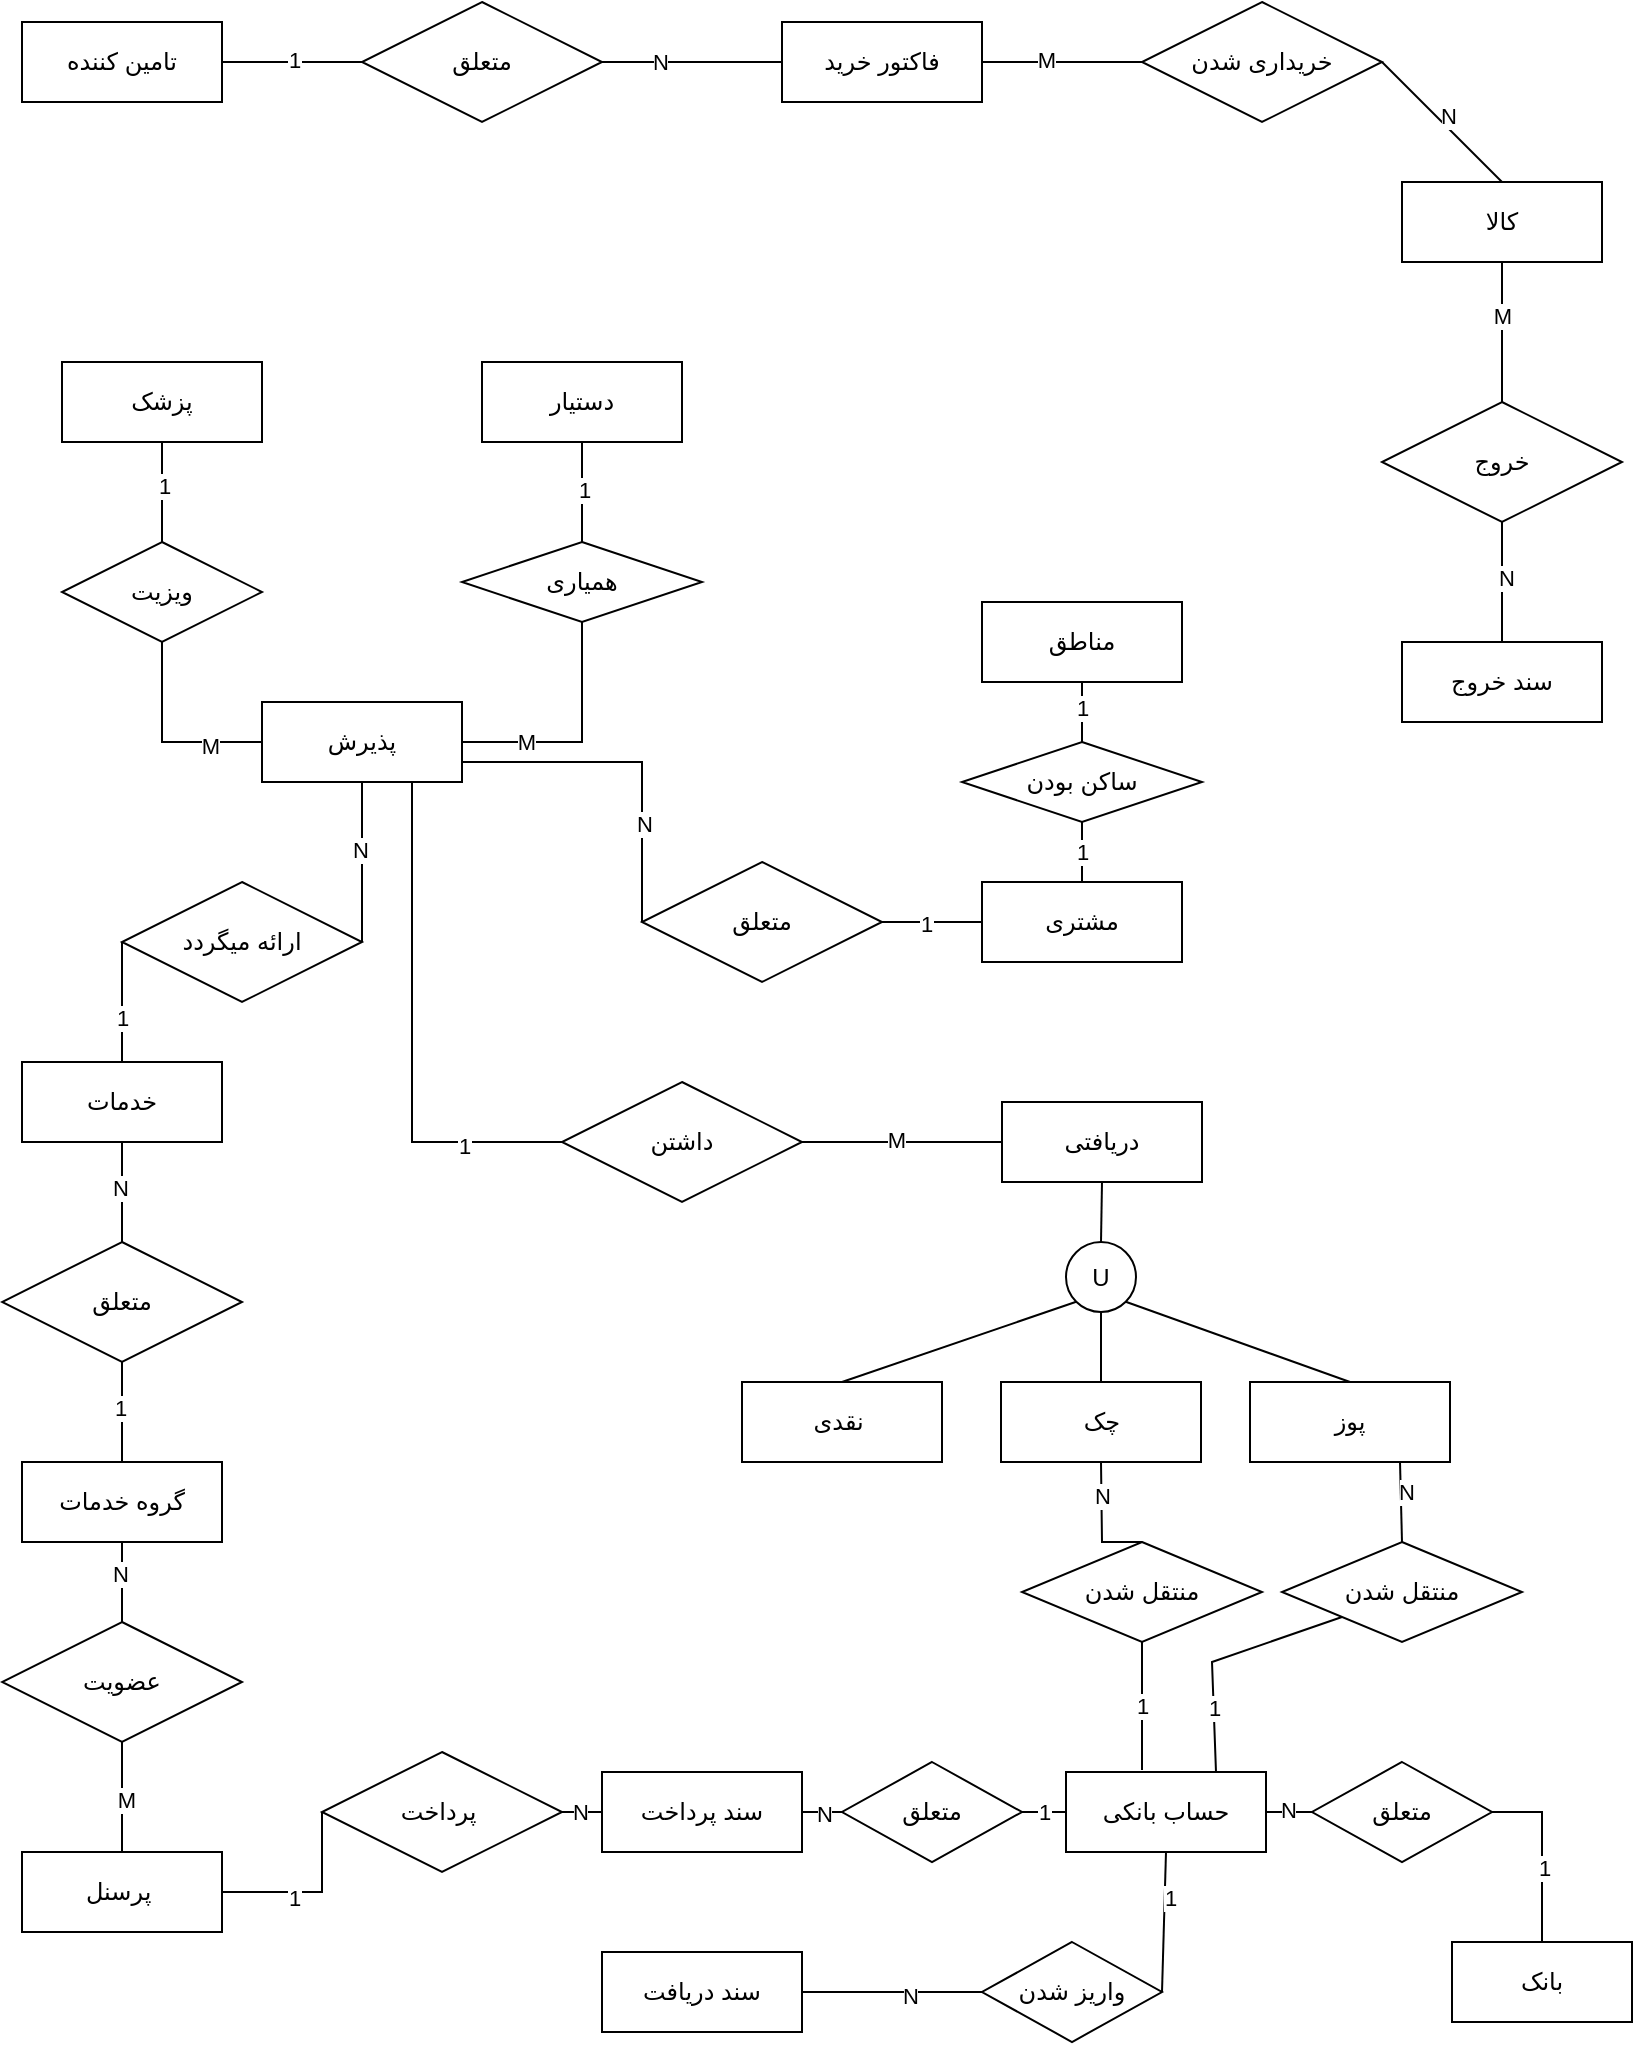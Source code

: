 <mxfile version="24.2.5" type="device">
  <diagram name="Page-1" id="POGfGXyqkNmCIuDsBMJW">
    <mxGraphModel dx="1195" dy="697" grid="1" gridSize="10" guides="1" tooltips="1" connect="1" arrows="1" fold="1" page="1" pageScale="1" pageWidth="850" pageHeight="1100" math="0" shadow="0">
      <root>
        <mxCell id="0" />
        <mxCell id="1" parent="0" />
        <mxCell id="vSd00ISdkULy893YHm7n-1" value="تامین کننده" style="whiteSpace=wrap;html=1;align=center;" parent="1" vertex="1">
          <mxGeometry x="20" y="80" width="100" height="40" as="geometry" />
        </mxCell>
        <mxCell id="vSd00ISdkULy893YHm7n-2" value="فاکتور خرید" style="whiteSpace=wrap;html=1;align=center;" parent="1" vertex="1">
          <mxGeometry x="400" y="80" width="100" height="40" as="geometry" />
        </mxCell>
        <mxCell id="vSd00ISdkULy893YHm7n-3" value="سند خروج" style="whiteSpace=wrap;html=1;align=center;" parent="1" vertex="1">
          <mxGeometry x="710" y="390" width="100" height="40" as="geometry" />
        </mxCell>
        <mxCell id="vSd00ISdkULy893YHm7n-4" value="کالا" style="whiteSpace=wrap;html=1;align=center;" parent="1" vertex="1">
          <mxGeometry x="710" y="160" width="100" height="40" as="geometry" />
        </mxCell>
        <mxCell id="vSd00ISdkULy893YHm7n-5" value="متعلق" style="shape=rhombus;perimeter=rhombusPerimeter;whiteSpace=wrap;html=1;align=center;" parent="1" vertex="1">
          <mxGeometry x="190" y="70" width="120" height="60" as="geometry" />
        </mxCell>
        <mxCell id="vSd00ISdkULy893YHm7n-6" value="" style="endArrow=none;html=1;rounded=0;entryX=0;entryY=0.5;entryDx=0;entryDy=0;exitX=1;exitY=0.5;exitDx=0;exitDy=0;" parent="1" source="vSd00ISdkULy893YHm7n-1" target="vSd00ISdkULy893YHm7n-5" edge="1">
          <mxGeometry width="50" height="50" relative="1" as="geometry">
            <mxPoint x="90" y="190" as="sourcePoint" />
            <mxPoint x="140" y="140" as="targetPoint" />
          </mxGeometry>
        </mxCell>
        <mxCell id="_aLMC0fmoAxAr1rduywU-1" value="1" style="edgeLabel;html=1;align=center;verticalAlign=middle;resizable=0;points=[];" parent="vSd00ISdkULy893YHm7n-6" vertex="1" connectable="0">
          <mxGeometry x="0.029" y="1" relative="1" as="geometry">
            <mxPoint as="offset" />
          </mxGeometry>
        </mxCell>
        <mxCell id="vSd00ISdkULy893YHm7n-8" value="" style="endArrow=none;html=1;rounded=0;entryX=1;entryY=0.5;entryDx=0;entryDy=0;exitX=0.5;exitY=0;exitDx=0;exitDy=0;" parent="1" source="vSd00ISdkULy893YHm7n-4" target="vSd00ISdkULy893YHm7n-11" edge="1">
          <mxGeometry width="50" height="50" relative="1" as="geometry">
            <mxPoint x="80" y="80" as="sourcePoint" />
            <mxPoint x="130" y="30" as="targetPoint" />
            <Array as="points" />
          </mxGeometry>
        </mxCell>
        <mxCell id="_aLMC0fmoAxAr1rduywU-3" value="N" style="edgeLabel;html=1;align=center;verticalAlign=middle;resizable=0;points=[];" parent="vSd00ISdkULy893YHm7n-8" vertex="1" connectable="0">
          <mxGeometry x="0.017" y="-4" relative="1" as="geometry">
            <mxPoint as="offset" />
          </mxGeometry>
        </mxCell>
        <mxCell id="vSd00ISdkULy893YHm7n-9" value="" style="endArrow=none;html=1;rounded=0;entryX=1;entryY=0.5;entryDx=0;entryDy=0;exitX=0;exitY=0.5;exitDx=0;exitDy=0;" parent="1" source="vSd00ISdkULy893YHm7n-11" target="vSd00ISdkULy893YHm7n-2" edge="1">
          <mxGeometry width="50" height="50" relative="1" as="geometry">
            <mxPoint x="470" y="50" as="sourcePoint" />
            <mxPoint x="140" y="40" as="targetPoint" />
          </mxGeometry>
        </mxCell>
        <mxCell id="_aLMC0fmoAxAr1rduywU-4" value="M" style="edgeLabel;html=1;align=center;verticalAlign=middle;resizable=0;points=[];" parent="vSd00ISdkULy893YHm7n-9" vertex="1" connectable="0">
          <mxGeometry x="0.2" y="-1" relative="1" as="geometry">
            <mxPoint as="offset" />
          </mxGeometry>
        </mxCell>
        <mxCell id="vSd00ISdkULy893YHm7n-10" value="" style="endArrow=none;html=1;rounded=0;exitX=1;exitY=0.5;exitDx=0;exitDy=0;entryX=0;entryY=0.5;entryDx=0;entryDy=0;" parent="1" source="vSd00ISdkULy893YHm7n-5" target="vSd00ISdkULy893YHm7n-2" edge="1">
          <mxGeometry width="50" height="50" relative="1" as="geometry">
            <mxPoint x="100" y="100" as="sourcePoint" />
            <mxPoint x="150" y="50" as="targetPoint" />
          </mxGeometry>
        </mxCell>
        <mxCell id="_aLMC0fmoAxAr1rduywU-2" value="N" style="edgeLabel;html=1;align=center;verticalAlign=middle;resizable=0;points=[];" parent="vSd00ISdkULy893YHm7n-10" vertex="1" connectable="0">
          <mxGeometry x="-0.356" relative="1" as="geometry">
            <mxPoint as="offset" />
          </mxGeometry>
        </mxCell>
        <mxCell id="vSd00ISdkULy893YHm7n-11" value="خریداری شدن" style="shape=rhombus;perimeter=rhombusPerimeter;whiteSpace=wrap;html=1;align=center;" parent="1" vertex="1">
          <mxGeometry x="580" y="70" width="120" height="60" as="geometry" />
        </mxCell>
        <mxCell id="vSd00ISdkULy893YHm7n-12" value="خروج" style="shape=rhombus;perimeter=rhombusPerimeter;whiteSpace=wrap;html=1;align=center;" parent="1" vertex="1">
          <mxGeometry x="700" y="270" width="120" height="60" as="geometry" />
        </mxCell>
        <mxCell id="vSd00ISdkULy893YHm7n-13" value="" style="endArrow=none;html=1;rounded=0;entryX=0.5;entryY=1;entryDx=0;entryDy=0;exitX=0.5;exitY=0;exitDx=0;exitDy=0;" parent="1" source="vSd00ISdkULy893YHm7n-3" target="vSd00ISdkULy893YHm7n-12" edge="1">
          <mxGeometry width="50" height="50" relative="1" as="geometry">
            <mxPoint x="420" y="300" as="sourcePoint" />
            <mxPoint x="470" y="250" as="targetPoint" />
          </mxGeometry>
        </mxCell>
        <mxCell id="_aLMC0fmoAxAr1rduywU-5" value="N" style="edgeLabel;html=1;align=center;verticalAlign=middle;resizable=0;points=[];" parent="vSd00ISdkULy893YHm7n-13" vertex="1" connectable="0">
          <mxGeometry x="0.071" y="-2" relative="1" as="geometry">
            <mxPoint as="offset" />
          </mxGeometry>
        </mxCell>
        <mxCell id="vSd00ISdkULy893YHm7n-14" value="" style="endArrow=none;html=1;rounded=0;entryX=0.5;entryY=1;entryDx=0;entryDy=0;exitX=0.5;exitY=0;exitDx=0;exitDy=0;" parent="1" source="vSd00ISdkULy893YHm7n-12" target="vSd00ISdkULy893YHm7n-4" edge="1">
          <mxGeometry width="50" height="50" relative="1" as="geometry">
            <mxPoint x="430" y="310" as="sourcePoint" />
            <mxPoint x="480" y="260" as="targetPoint" />
          </mxGeometry>
        </mxCell>
        <mxCell id="_aLMC0fmoAxAr1rduywU-6" value="M" style="edgeLabel;html=1;align=center;verticalAlign=middle;resizable=0;points=[];" parent="vSd00ISdkULy893YHm7n-14" vertex="1" connectable="0">
          <mxGeometry x="0.229" relative="1" as="geometry">
            <mxPoint as="offset" />
          </mxGeometry>
        </mxCell>
        <mxCell id="vSd00ISdkULy893YHm7n-15" value="گروه خدمات" style="whiteSpace=wrap;html=1;align=center;" parent="1" vertex="1">
          <mxGeometry x="20" y="800" width="100" height="40" as="geometry" />
        </mxCell>
        <mxCell id="vSd00ISdkULy893YHm7n-16" value="خدمات" style="whiteSpace=wrap;html=1;align=center;" parent="1" vertex="1">
          <mxGeometry x="20" y="600" width="100" height="40" as="geometry" />
        </mxCell>
        <mxCell id="vSd00ISdkULy893YHm7n-17" value="متعلق" style="shape=rhombus;perimeter=rhombusPerimeter;whiteSpace=wrap;html=1;align=center;" parent="1" vertex="1">
          <mxGeometry x="10" y="690" width="120" height="60" as="geometry" />
        </mxCell>
        <mxCell id="vSd00ISdkULy893YHm7n-18" value="" style="endArrow=none;html=1;rounded=0;exitX=0.5;exitY=0;exitDx=0;exitDy=0;entryX=0.5;entryY=1;entryDx=0;entryDy=0;" parent="1" source="vSd00ISdkULy893YHm7n-15" target="vSd00ISdkULy893YHm7n-17" edge="1">
          <mxGeometry width="50" height="50" relative="1" as="geometry">
            <mxPoint x="180" y="780" as="sourcePoint" />
            <mxPoint x="230" y="730" as="targetPoint" />
          </mxGeometry>
        </mxCell>
        <mxCell id="_aLMC0fmoAxAr1rduywU-16" value="1" style="edgeLabel;html=1;align=center;verticalAlign=middle;resizable=0;points=[];" parent="vSd00ISdkULy893YHm7n-18" vertex="1" connectable="0">
          <mxGeometry x="0.087" y="1" relative="1" as="geometry">
            <mxPoint as="offset" />
          </mxGeometry>
        </mxCell>
        <mxCell id="vSd00ISdkULy893YHm7n-19" value="" style="endArrow=none;html=1;rounded=0;exitX=0.5;exitY=0;exitDx=0;exitDy=0;entryX=0.5;entryY=1;entryDx=0;entryDy=0;" parent="1" source="vSd00ISdkULy893YHm7n-17" target="vSd00ISdkULy893YHm7n-16" edge="1">
          <mxGeometry width="50" height="50" relative="1" as="geometry">
            <mxPoint x="70" y="810" as="sourcePoint" />
            <mxPoint x="70" y="760" as="targetPoint" />
          </mxGeometry>
        </mxCell>
        <mxCell id="_aLMC0fmoAxAr1rduywU-15" value="N" style="edgeLabel;html=1;align=center;verticalAlign=middle;resizable=0;points=[];" parent="vSd00ISdkULy893YHm7n-19" vertex="1" connectable="0">
          <mxGeometry x="0.073" y="1" relative="1" as="geometry">
            <mxPoint as="offset" />
          </mxGeometry>
        </mxCell>
        <mxCell id="vSd00ISdkULy893YHm7n-20" value="پزشک" style="whiteSpace=wrap;html=1;align=center;" parent="1" vertex="1">
          <mxGeometry x="40" y="250" width="100" height="40" as="geometry" />
        </mxCell>
        <mxCell id="vSd00ISdkULy893YHm7n-21" value="دستیار" style="whiteSpace=wrap;html=1;align=center;" parent="1" vertex="1">
          <mxGeometry x="250" y="250" width="100" height="40" as="geometry" />
        </mxCell>
        <mxCell id="vSd00ISdkULy893YHm7n-22" value="پذیرش" style="whiteSpace=wrap;html=1;align=center;" parent="1" vertex="1">
          <mxGeometry x="140" y="420" width="100" height="40" as="geometry" />
        </mxCell>
        <mxCell id="vSd00ISdkULy893YHm7n-23" value="ارائه میگردد" style="shape=rhombus;perimeter=rhombusPerimeter;whiteSpace=wrap;html=1;align=center;" parent="1" vertex="1">
          <mxGeometry x="70" y="510" width="120" height="60" as="geometry" />
        </mxCell>
        <mxCell id="vSd00ISdkULy893YHm7n-24" value="" style="endArrow=none;html=1;rounded=0;exitX=0.5;exitY=0;exitDx=0;exitDy=0;entryX=0;entryY=0.5;entryDx=0;entryDy=0;" parent="1" source="vSd00ISdkULy893YHm7n-16" target="vSd00ISdkULy893YHm7n-23" edge="1">
          <mxGeometry width="50" height="50" relative="1" as="geometry">
            <mxPoint x="230" y="600" as="sourcePoint" />
            <mxPoint x="280" y="550" as="targetPoint" />
          </mxGeometry>
        </mxCell>
        <mxCell id="_aLMC0fmoAxAr1rduywU-14" value="1" style="edgeLabel;html=1;align=center;verticalAlign=middle;resizable=0;points=[];" parent="vSd00ISdkULy893YHm7n-24" vertex="1" connectable="0">
          <mxGeometry x="-0.255" relative="1" as="geometry">
            <mxPoint as="offset" />
          </mxGeometry>
        </mxCell>
        <mxCell id="vSd00ISdkULy893YHm7n-25" value="" style="endArrow=none;html=1;rounded=0;entryX=0.5;entryY=1;entryDx=0;entryDy=0;exitX=1;exitY=0.5;exitDx=0;exitDy=0;" parent="1" source="vSd00ISdkULy893YHm7n-23" target="vSd00ISdkULy893YHm7n-22" edge="1">
          <mxGeometry width="50" height="50" relative="1" as="geometry">
            <mxPoint x="190" y="540" as="sourcePoint" />
            <mxPoint x="100" y="555" as="targetPoint" />
          </mxGeometry>
        </mxCell>
        <mxCell id="_aLMC0fmoAxAr1rduywU-13" value="N" style="edgeLabel;html=1;align=center;verticalAlign=middle;resizable=0;points=[];" parent="vSd00ISdkULy893YHm7n-25" vertex="1" connectable="0">
          <mxGeometry x="0.162" y="1" relative="1" as="geometry">
            <mxPoint as="offset" />
          </mxGeometry>
        </mxCell>
        <mxCell id="vSd00ISdkULy893YHm7n-26" value="ویزیت" style="shape=rhombus;perimeter=rhombusPerimeter;whiteSpace=wrap;html=1;align=center;" parent="1" vertex="1">
          <mxGeometry x="40" y="340" width="100" height="50" as="geometry" />
        </mxCell>
        <mxCell id="vSd00ISdkULy893YHm7n-27" value="" style="endArrow=none;html=1;rounded=0;exitX=0.5;exitY=1;exitDx=0;exitDy=0;entryX=0.5;entryY=0;entryDx=0;entryDy=0;" parent="1" source="vSd00ISdkULy893YHm7n-20" target="vSd00ISdkULy893YHm7n-26" edge="1">
          <mxGeometry width="50" height="50" relative="1" as="geometry">
            <mxPoint x="150" y="300" as="sourcePoint" />
            <mxPoint x="200" y="250" as="targetPoint" />
          </mxGeometry>
        </mxCell>
        <mxCell id="_aLMC0fmoAxAr1rduywU-7" value="1" style="edgeLabel;html=1;align=center;verticalAlign=middle;resizable=0;points=[];" parent="vSd00ISdkULy893YHm7n-27" vertex="1" connectable="0">
          <mxGeometry x="-0.142" y="1" relative="1" as="geometry">
            <mxPoint as="offset" />
          </mxGeometry>
        </mxCell>
        <mxCell id="vSd00ISdkULy893YHm7n-28" value="" style="endArrow=none;html=1;rounded=0;exitX=0;exitY=0.5;exitDx=0;exitDy=0;entryX=0.5;entryY=1;entryDx=0;entryDy=0;" parent="1" source="vSd00ISdkULy893YHm7n-22" target="vSd00ISdkULy893YHm7n-26" edge="1">
          <mxGeometry width="50" height="50" relative="1" as="geometry">
            <mxPoint x="300" y="400" as="sourcePoint" />
            <mxPoint x="350" y="350" as="targetPoint" />
            <Array as="points">
              <mxPoint x="90" y="440" />
            </Array>
          </mxGeometry>
        </mxCell>
        <mxCell id="_aLMC0fmoAxAr1rduywU-8" value="M" style="edgeLabel;html=1;align=center;verticalAlign=middle;resizable=0;points=[];" parent="vSd00ISdkULy893YHm7n-28" vertex="1" connectable="0">
          <mxGeometry x="-0.485" y="2" relative="1" as="geometry">
            <mxPoint as="offset" />
          </mxGeometry>
        </mxCell>
        <mxCell id="vSd00ISdkULy893YHm7n-29" value="همیاری" style="shape=rhombus;perimeter=rhombusPerimeter;whiteSpace=wrap;html=1;align=center;" parent="1" vertex="1">
          <mxGeometry x="240" y="340" width="120" height="40" as="geometry" />
        </mxCell>
        <mxCell id="vSd00ISdkULy893YHm7n-30" value="" style="endArrow=none;html=1;rounded=0;exitX=0.5;exitY=1;exitDx=0;exitDy=0;entryX=0.5;entryY=0;entryDx=0;entryDy=0;" parent="1" source="vSd00ISdkULy893YHm7n-21" target="vSd00ISdkULy893YHm7n-29" edge="1">
          <mxGeometry width="50" height="50" relative="1" as="geometry">
            <mxPoint x="100" y="300" as="sourcePoint" />
            <mxPoint x="100" y="350" as="targetPoint" />
          </mxGeometry>
        </mxCell>
        <mxCell id="_aLMC0fmoAxAr1rduywU-9" value="1" style="edgeLabel;html=1;align=center;verticalAlign=middle;resizable=0;points=[];" parent="vSd00ISdkULy893YHm7n-30" vertex="1" connectable="0">
          <mxGeometry x="-0.059" y="1" relative="1" as="geometry">
            <mxPoint as="offset" />
          </mxGeometry>
        </mxCell>
        <mxCell id="vSd00ISdkULy893YHm7n-31" value="" style="endArrow=none;html=1;rounded=0;entryX=1;entryY=0.5;entryDx=0;entryDy=0;exitX=0.5;exitY=1;exitDx=0;exitDy=0;" parent="1" source="vSd00ISdkULy893YHm7n-29" target="vSd00ISdkULy893YHm7n-22" edge="1">
          <mxGeometry width="50" height="50" relative="1" as="geometry">
            <mxPoint x="290" y="480" as="sourcePoint" />
            <mxPoint x="340" y="430" as="targetPoint" />
            <Array as="points">
              <mxPoint x="300" y="440" />
            </Array>
          </mxGeometry>
        </mxCell>
        <mxCell id="_aLMC0fmoAxAr1rduywU-10" value="M" style="edgeLabel;html=1;align=center;verticalAlign=middle;resizable=0;points=[];" parent="vSd00ISdkULy893YHm7n-31" vertex="1" connectable="0">
          <mxGeometry x="0.463" relative="1" as="geometry">
            <mxPoint as="offset" />
          </mxGeometry>
        </mxCell>
        <mxCell id="vSd00ISdkULy893YHm7n-32" value="متعلق" style="shape=rhombus;perimeter=rhombusPerimeter;whiteSpace=wrap;html=1;align=center;" parent="1" vertex="1">
          <mxGeometry x="330" y="500" width="120" height="60" as="geometry" />
        </mxCell>
        <mxCell id="vSd00ISdkULy893YHm7n-33" value="" style="endArrow=none;html=1;rounded=0;entryX=1;entryY=0.75;entryDx=0;entryDy=0;exitX=0;exitY=0.5;exitDx=0;exitDy=0;" parent="1" source="vSd00ISdkULy893YHm7n-32" target="vSd00ISdkULy893YHm7n-22" edge="1">
          <mxGeometry width="50" height="50" relative="1" as="geometry">
            <mxPoint x="310" y="390" as="sourcePoint" />
            <mxPoint x="250" y="450" as="targetPoint" />
            <Array as="points">
              <mxPoint x="330" y="450" />
            </Array>
          </mxGeometry>
        </mxCell>
        <mxCell id="f1tnCaK5N95MFcqAiwhe-2" value="N" style="edgeLabel;html=1;align=center;verticalAlign=middle;resizable=0;points=[];" vertex="1" connectable="0" parent="vSd00ISdkULy893YHm7n-33">
          <mxGeometry x="-0.415" y="-1" relative="1" as="geometry">
            <mxPoint as="offset" />
          </mxGeometry>
        </mxCell>
        <mxCell id="vSd00ISdkULy893YHm7n-34" value="مشتری" style="whiteSpace=wrap;html=1;align=center;" parent="1" vertex="1">
          <mxGeometry x="500" y="510" width="100" height="40" as="geometry" />
        </mxCell>
        <mxCell id="vSd00ISdkULy893YHm7n-35" value="" style="endArrow=none;html=1;rounded=0;entryX=0;entryY=0.5;entryDx=0;entryDy=0;exitX=1;exitY=0.5;exitDx=0;exitDy=0;" parent="1" source="vSd00ISdkULy893YHm7n-32" target="vSd00ISdkULy893YHm7n-34" edge="1">
          <mxGeometry width="50" height="50" relative="1" as="geometry">
            <mxPoint x="340" y="650" as="sourcePoint" />
            <mxPoint x="390" y="600" as="targetPoint" />
          </mxGeometry>
        </mxCell>
        <mxCell id="f1tnCaK5N95MFcqAiwhe-3" value="1" style="edgeLabel;html=1;align=center;verticalAlign=middle;resizable=0;points=[];" vertex="1" connectable="0" parent="vSd00ISdkULy893YHm7n-35">
          <mxGeometry x="-0.126" y="-1" relative="1" as="geometry">
            <mxPoint as="offset" />
          </mxGeometry>
        </mxCell>
        <mxCell id="vSd00ISdkULy893YHm7n-38" value="مناطق" style="whiteSpace=wrap;html=1;align=center;" parent="1" vertex="1">
          <mxGeometry x="500" y="370" width="100" height="40" as="geometry" />
        </mxCell>
        <mxCell id="vSd00ISdkULy893YHm7n-39" value="ساکن بودن" style="shape=rhombus;perimeter=rhombusPerimeter;whiteSpace=wrap;html=1;align=center;" parent="1" vertex="1">
          <mxGeometry x="490" y="440" width="120" height="40" as="geometry" />
        </mxCell>
        <mxCell id="vSd00ISdkULy893YHm7n-40" value="" style="endArrow=none;html=1;rounded=0;entryX=0.5;entryY=1;entryDx=0;entryDy=0;exitX=0.5;exitY=0;exitDx=0;exitDy=0;" parent="1" source="vSd00ISdkULy893YHm7n-39" target="vSd00ISdkULy893YHm7n-38" edge="1">
          <mxGeometry width="50" height="50" relative="1" as="geometry">
            <mxPoint x="450" y="480" as="sourcePoint" />
            <mxPoint x="500" y="430" as="targetPoint" />
          </mxGeometry>
        </mxCell>
        <mxCell id="f1tnCaK5N95MFcqAiwhe-6" value="1" style="edgeLabel;html=1;align=center;verticalAlign=middle;resizable=0;points=[];" vertex="1" connectable="0" parent="vSd00ISdkULy893YHm7n-40">
          <mxGeometry x="0.147" relative="1" as="geometry">
            <mxPoint as="offset" />
          </mxGeometry>
        </mxCell>
        <mxCell id="vSd00ISdkULy893YHm7n-41" value="" style="endArrow=none;html=1;rounded=0;entryX=0.5;entryY=1;entryDx=0;entryDy=0;exitX=0.5;exitY=0;exitDx=0;exitDy=0;" parent="1" source="vSd00ISdkULy893YHm7n-34" target="vSd00ISdkULy893YHm7n-39" edge="1">
          <mxGeometry width="50" height="50" relative="1" as="geometry">
            <mxPoint x="560" y="450" as="sourcePoint" />
            <mxPoint x="560" y="420" as="targetPoint" />
          </mxGeometry>
        </mxCell>
        <mxCell id="f1tnCaK5N95MFcqAiwhe-7" value="1" style="edgeLabel;html=1;align=center;verticalAlign=middle;resizable=0;points=[];" vertex="1" connectable="0" parent="vSd00ISdkULy893YHm7n-41">
          <mxGeometry x="0.04" relative="1" as="geometry">
            <mxPoint as="offset" />
          </mxGeometry>
        </mxCell>
        <mxCell id="vSd00ISdkULy893YHm7n-45" value="" style="endArrow=none;html=1;rounded=0;entryX=0.75;entryY=1;entryDx=0;entryDy=0;exitX=0;exitY=0.5;exitDx=0;exitDy=0;" parent="1" source="vSd00ISdkULy893YHm7n-46" target="vSd00ISdkULy893YHm7n-22" edge="1">
          <mxGeometry width="50" height="50" relative="1" as="geometry">
            <mxPoint x="300" y="640" as="sourcePoint" />
            <mxPoint x="270" y="580" as="targetPoint" />
            <Array as="points">
              <mxPoint x="215" y="640" />
            </Array>
          </mxGeometry>
        </mxCell>
        <mxCell id="_aLMC0fmoAxAr1rduywU-12" value="1" style="edgeLabel;html=1;align=center;verticalAlign=middle;resizable=0;points=[];" parent="vSd00ISdkULy893YHm7n-45" vertex="1" connectable="0">
          <mxGeometry x="-0.617" y="2" relative="1" as="geometry">
            <mxPoint as="offset" />
          </mxGeometry>
        </mxCell>
        <mxCell id="vSd00ISdkULy893YHm7n-46" value="داشتن" style="shape=rhombus;perimeter=rhombusPerimeter;whiteSpace=wrap;html=1;align=center;" parent="1" vertex="1">
          <mxGeometry x="290" y="610" width="120" height="60" as="geometry" />
        </mxCell>
        <mxCell id="vSd00ISdkULy893YHm7n-47" value="دریافتی" style="whiteSpace=wrap;html=1;align=center;" parent="1" vertex="1">
          <mxGeometry x="510" y="620" width="100" height="40" as="geometry" />
        </mxCell>
        <mxCell id="vSd00ISdkULy893YHm7n-48" value="" style="endArrow=none;html=1;rounded=0;entryX=0;entryY=0.5;entryDx=0;entryDy=0;exitX=1;exitY=0.5;exitDx=0;exitDy=0;" parent="1" source="vSd00ISdkULy893YHm7n-46" target="vSd00ISdkULy893YHm7n-47" edge="1">
          <mxGeometry width="50" height="50" relative="1" as="geometry">
            <mxPoint x="420" y="740" as="sourcePoint" />
            <mxPoint x="470" y="690" as="targetPoint" />
          </mxGeometry>
        </mxCell>
        <mxCell id="_aLMC0fmoAxAr1rduywU-11" value="M" style="edgeLabel;html=1;align=center;verticalAlign=middle;resizable=0;points=[];" parent="vSd00ISdkULy893YHm7n-48" vertex="1" connectable="0">
          <mxGeometry x="-0.059" y="1" relative="1" as="geometry">
            <mxPoint as="offset" />
          </mxGeometry>
        </mxCell>
        <mxCell id="vSd00ISdkULy893YHm7n-49" value="U" style="ellipse;whiteSpace=wrap;html=1;aspect=fixed;" parent="1" vertex="1">
          <mxGeometry x="542" y="690" width="35" height="35" as="geometry" />
        </mxCell>
        <mxCell id="vSd00ISdkULy893YHm7n-50" value="" style="endArrow=none;html=1;rounded=0;entryX=0.5;entryY=1;entryDx=0;entryDy=0;exitX=0.5;exitY=0;exitDx=0;exitDy=0;" parent="1" source="vSd00ISdkULy893YHm7n-49" target="vSd00ISdkULy893YHm7n-47" edge="1">
          <mxGeometry width="50" height="50" relative="1" as="geometry">
            <mxPoint x="460" y="730" as="sourcePoint" />
            <mxPoint x="510" y="680" as="targetPoint" />
          </mxGeometry>
        </mxCell>
        <mxCell id="vSd00ISdkULy893YHm7n-51" value="چک" style="whiteSpace=wrap;html=1;align=center;" parent="1" vertex="1">
          <mxGeometry x="509.5" y="760" width="100" height="40" as="geometry" />
        </mxCell>
        <mxCell id="vSd00ISdkULy893YHm7n-52" value="نقدی&amp;nbsp;" style="whiteSpace=wrap;html=1;align=center;" parent="1" vertex="1">
          <mxGeometry x="380" y="760" width="100" height="40" as="geometry" />
        </mxCell>
        <mxCell id="vSd00ISdkULy893YHm7n-53" value="پوز" style="whiteSpace=wrap;html=1;align=center;" parent="1" vertex="1">
          <mxGeometry x="634" y="760" width="100" height="40" as="geometry" />
        </mxCell>
        <mxCell id="vSd00ISdkULy893YHm7n-54" value="" style="endArrow=none;html=1;rounded=0;entryX=0;entryY=1;entryDx=0;entryDy=0;exitX=0.5;exitY=0;exitDx=0;exitDy=0;" parent="1" source="vSd00ISdkULy893YHm7n-52" target="vSd00ISdkULy893YHm7n-49" edge="1">
          <mxGeometry width="50" height="50" relative="1" as="geometry">
            <mxPoint x="400" y="750" as="sourcePoint" />
            <mxPoint x="450" y="700" as="targetPoint" />
          </mxGeometry>
        </mxCell>
        <mxCell id="vSd00ISdkULy893YHm7n-55" value="" style="endArrow=none;html=1;rounded=0;entryX=0.5;entryY=1;entryDx=0;entryDy=0;exitX=0.5;exitY=0;exitDx=0;exitDy=0;" parent="1" source="vSd00ISdkULy893YHm7n-51" target="vSd00ISdkULy893YHm7n-49" edge="1">
          <mxGeometry width="50" height="50" relative="1" as="geometry">
            <mxPoint x="440" y="770" as="sourcePoint" />
            <mxPoint x="557" y="730" as="targetPoint" />
          </mxGeometry>
        </mxCell>
        <mxCell id="vSd00ISdkULy893YHm7n-56" value="" style="endArrow=none;html=1;rounded=0;entryX=1;entryY=1;entryDx=0;entryDy=0;exitX=0.5;exitY=0;exitDx=0;exitDy=0;" parent="1" source="vSd00ISdkULy893YHm7n-53" target="vSd00ISdkULy893YHm7n-49" edge="1">
          <mxGeometry width="50" height="50" relative="1" as="geometry">
            <mxPoint x="450" y="780" as="sourcePoint" />
            <mxPoint x="567" y="740" as="targetPoint" />
          </mxGeometry>
        </mxCell>
        <mxCell id="vSd00ISdkULy893YHm7n-57" value="سند دریافت" style="whiteSpace=wrap;html=1;align=center;" parent="1" vertex="1">
          <mxGeometry x="310" y="1045" width="100" height="40" as="geometry" />
        </mxCell>
        <mxCell id="vSd00ISdkULy893YHm7n-58" value="حساب بانکی" style="whiteSpace=wrap;html=1;align=center;" parent="1" vertex="1">
          <mxGeometry x="542" y="955" width="100" height="40" as="geometry" />
        </mxCell>
        <mxCell id="vSd00ISdkULy893YHm7n-59" value="بانک" style="whiteSpace=wrap;html=1;align=center;" parent="1" vertex="1">
          <mxGeometry x="735" y="1040" width="90" height="40" as="geometry" />
        </mxCell>
        <mxCell id="vSd00ISdkULy893YHm7n-60" value="سند پرداخت" style="whiteSpace=wrap;html=1;align=center;" parent="1" vertex="1">
          <mxGeometry x="310" y="955" width="100" height="40" as="geometry" />
        </mxCell>
        <mxCell id="vSd00ISdkULy893YHm7n-63" value="منتقل شدن" style="shape=rhombus;perimeter=rhombusPerimeter;whiteSpace=wrap;html=1;align=center;" parent="1" vertex="1">
          <mxGeometry x="520" y="840" width="120" height="50" as="geometry" />
        </mxCell>
        <mxCell id="vSd00ISdkULy893YHm7n-64" value="منتقل شدن" style="shape=rhombus;perimeter=rhombusPerimeter;whiteSpace=wrap;html=1;align=center;" parent="1" vertex="1">
          <mxGeometry x="650" y="840" width="120" height="50" as="geometry" />
        </mxCell>
        <mxCell id="vSd00ISdkULy893YHm7n-65" value="" style="endArrow=none;html=1;rounded=0;entryX=0.5;entryY=1;entryDx=0;entryDy=0;exitX=0.5;exitY=0;exitDx=0;exitDy=0;" parent="1" source="vSd00ISdkULy893YHm7n-63" target="vSd00ISdkULy893YHm7n-51" edge="1">
          <mxGeometry width="50" height="50" relative="1" as="geometry">
            <mxPoint x="410" y="900" as="sourcePoint" />
            <mxPoint x="460" y="850" as="targetPoint" />
            <Array as="points">
              <mxPoint x="560" y="840" />
            </Array>
          </mxGeometry>
        </mxCell>
        <mxCell id="f1tnCaK5N95MFcqAiwhe-9" value="N" style="edgeLabel;html=1;align=center;verticalAlign=middle;resizable=0;points=[];" vertex="1" connectable="0" parent="vSd00ISdkULy893YHm7n-65">
          <mxGeometry x="0.438" relative="1" as="geometry">
            <mxPoint as="offset" />
          </mxGeometry>
        </mxCell>
        <mxCell id="vSd00ISdkULy893YHm7n-66" value="" style="endArrow=none;html=1;rounded=0;entryX=0.5;entryY=1;entryDx=0;entryDy=0;exitX=0.38;exitY=-0.026;exitDx=0;exitDy=0;exitPerimeter=0;" parent="1" source="vSd00ISdkULy893YHm7n-58" target="vSd00ISdkULy893YHm7n-63" edge="1">
          <mxGeometry width="50" height="50" relative="1" as="geometry">
            <mxPoint x="560" y="850" as="sourcePoint" />
            <mxPoint x="570" y="810" as="targetPoint" />
          </mxGeometry>
        </mxCell>
        <mxCell id="f1tnCaK5N95MFcqAiwhe-8" value="1" style="edgeLabel;html=1;align=center;verticalAlign=middle;resizable=0;points=[];" vertex="1" connectable="0" parent="vSd00ISdkULy893YHm7n-66">
          <mxGeometry x="-0.001" y="-2" relative="1" as="geometry">
            <mxPoint x="-2" as="offset" />
          </mxGeometry>
        </mxCell>
        <mxCell id="vSd00ISdkULy893YHm7n-67" value="" style="endArrow=none;html=1;rounded=0;exitX=0.75;exitY=1;exitDx=0;exitDy=0;entryX=0.5;entryY=0;entryDx=0;entryDy=0;" parent="1" source="vSd00ISdkULy893YHm7n-53" target="vSd00ISdkULy893YHm7n-64" edge="1">
          <mxGeometry width="50" height="50" relative="1" as="geometry">
            <mxPoint x="790" y="830" as="sourcePoint" />
            <mxPoint x="840" y="780" as="targetPoint" />
          </mxGeometry>
        </mxCell>
        <mxCell id="f1tnCaK5N95MFcqAiwhe-10" value="N" style="edgeLabel;html=1;align=center;verticalAlign=middle;resizable=0;points=[];" vertex="1" connectable="0" parent="vSd00ISdkULy893YHm7n-67">
          <mxGeometry x="-0.24" y="2" relative="1" as="geometry">
            <mxPoint as="offset" />
          </mxGeometry>
        </mxCell>
        <mxCell id="vSd00ISdkULy893YHm7n-68" value="" style="endArrow=none;html=1;rounded=0;exitX=0.75;exitY=0;exitDx=0;exitDy=0;entryX=0;entryY=1;entryDx=0;entryDy=0;" parent="1" source="vSd00ISdkULy893YHm7n-58" target="vSd00ISdkULy893YHm7n-64" edge="1">
          <mxGeometry width="50" height="50" relative="1" as="geometry">
            <mxPoint x="690" y="810" as="sourcePoint" />
            <mxPoint x="720" y="850" as="targetPoint" />
            <Array as="points">
              <mxPoint x="615" y="900" />
            </Array>
          </mxGeometry>
        </mxCell>
        <mxCell id="f1tnCaK5N95MFcqAiwhe-11" value="1" style="edgeLabel;html=1;align=center;verticalAlign=middle;resizable=0;points=[];" vertex="1" connectable="0" parent="vSd00ISdkULy893YHm7n-68">
          <mxGeometry x="-0.476" y="-1" relative="1" as="geometry">
            <mxPoint x="-1" as="offset" />
          </mxGeometry>
        </mxCell>
        <mxCell id="vSd00ISdkULy893YHm7n-71" value="متعلق" style="shape=rhombus;perimeter=rhombusPerimeter;whiteSpace=wrap;html=1;align=center;" parent="1" vertex="1">
          <mxGeometry x="665" y="950" width="90" height="50" as="geometry" />
        </mxCell>
        <mxCell id="vSd00ISdkULy893YHm7n-72" value="" style="endArrow=none;html=1;rounded=0;entryX=0;entryY=0.5;entryDx=0;entryDy=0;exitX=1;exitY=0.5;exitDx=0;exitDy=0;" parent="1" source="vSd00ISdkULy893YHm7n-58" target="vSd00ISdkULy893YHm7n-71" edge="1">
          <mxGeometry width="50" height="50" relative="1" as="geometry">
            <mxPoint x="580" y="1080" as="sourcePoint" />
            <mxPoint x="600" y="1060" as="targetPoint" />
          </mxGeometry>
        </mxCell>
        <mxCell id="_aLMC0fmoAxAr1rduywU-25" value="N" style="edgeLabel;html=1;align=center;verticalAlign=middle;resizable=0;points=[];" parent="vSd00ISdkULy893YHm7n-72" vertex="1" connectable="0">
          <mxGeometry x="-0.052" y="1" relative="1" as="geometry">
            <mxPoint as="offset" />
          </mxGeometry>
        </mxCell>
        <mxCell id="vSd00ISdkULy893YHm7n-73" value="" style="endArrow=none;html=1;rounded=0;exitX=1;exitY=0.5;exitDx=0;exitDy=0;entryX=0.5;entryY=0;entryDx=0;entryDy=0;" parent="1" source="vSd00ISdkULy893YHm7n-71" target="vSd00ISdkULy893YHm7n-59" edge="1">
          <mxGeometry width="50" height="50" relative="1" as="geometry">
            <mxPoint x="770" y="980" as="sourcePoint" />
            <mxPoint x="820" y="930" as="targetPoint" />
            <Array as="points">
              <mxPoint x="780" y="975" />
            </Array>
          </mxGeometry>
        </mxCell>
        <mxCell id="_aLMC0fmoAxAr1rduywU-26" value="1" style="edgeLabel;html=1;align=center;verticalAlign=middle;resizable=0;points=[];" parent="vSd00ISdkULy893YHm7n-73" vertex="1" connectable="0">
          <mxGeometry x="0.166" y="1" relative="1" as="geometry">
            <mxPoint as="offset" />
          </mxGeometry>
        </mxCell>
        <mxCell id="vSd00ISdkULy893YHm7n-74" value="پرسنل&amp;nbsp;" style="whiteSpace=wrap;html=1;align=center;" parent="1" vertex="1">
          <mxGeometry x="20" y="995" width="100" height="40" as="geometry" />
        </mxCell>
        <mxCell id="vSd00ISdkULy893YHm7n-75" value="عضویت" style="shape=rhombus;perimeter=rhombusPerimeter;whiteSpace=wrap;html=1;align=center;" parent="1" vertex="1">
          <mxGeometry x="10" y="880" width="120" height="60" as="geometry" />
        </mxCell>
        <mxCell id="vSd00ISdkULy893YHm7n-76" value="" style="endArrow=none;html=1;rounded=0;exitX=0.5;exitY=0;exitDx=0;exitDy=0;entryX=0.5;entryY=1;entryDx=0;entryDy=0;" parent="1" source="vSd00ISdkULy893YHm7n-75" target="vSd00ISdkULy893YHm7n-15" edge="1">
          <mxGeometry width="50" height="50" relative="1" as="geometry">
            <mxPoint x="200" y="830" as="sourcePoint" />
            <mxPoint x="250" y="780" as="targetPoint" />
          </mxGeometry>
        </mxCell>
        <mxCell id="_aLMC0fmoAxAr1rduywU-17" value="N" style="edgeLabel;html=1;align=center;verticalAlign=middle;resizable=0;points=[];" parent="vSd00ISdkULy893YHm7n-76" vertex="1" connectable="0">
          <mxGeometry x="0.221" y="1" relative="1" as="geometry">
            <mxPoint as="offset" />
          </mxGeometry>
        </mxCell>
        <mxCell id="vSd00ISdkULy893YHm7n-77" value="" style="endArrow=none;html=1;rounded=0;exitX=0.5;exitY=0;exitDx=0;exitDy=0;entryX=0.5;entryY=1;entryDx=0;entryDy=0;" parent="1" source="vSd00ISdkULy893YHm7n-74" target="vSd00ISdkULy893YHm7n-75" edge="1">
          <mxGeometry width="50" height="50" relative="1" as="geometry">
            <mxPoint x="80" y="890" as="sourcePoint" />
            <mxPoint x="80" y="850" as="targetPoint" />
          </mxGeometry>
        </mxCell>
        <mxCell id="_aLMC0fmoAxAr1rduywU-18" value="M" style="edgeLabel;html=1;align=center;verticalAlign=middle;resizable=0;points=[];" parent="vSd00ISdkULy893YHm7n-77" vertex="1" connectable="0">
          <mxGeometry x="-0.043" y="-2" relative="1" as="geometry">
            <mxPoint as="offset" />
          </mxGeometry>
        </mxCell>
        <mxCell id="vSd00ISdkULy893YHm7n-78" value="پرداخت&amp;nbsp;" style="shape=rhombus;perimeter=rhombusPerimeter;whiteSpace=wrap;html=1;align=center;" parent="1" vertex="1">
          <mxGeometry x="170" y="945" width="120" height="60" as="geometry" />
        </mxCell>
        <mxCell id="vSd00ISdkULy893YHm7n-79" value="" style="endArrow=none;html=1;rounded=0;exitX=1;exitY=0.5;exitDx=0;exitDy=0;entryX=0;entryY=0.5;entryDx=0;entryDy=0;" parent="1" source="vSd00ISdkULy893YHm7n-74" target="vSd00ISdkULy893YHm7n-78" edge="1">
          <mxGeometry width="50" height="50" relative="1" as="geometry">
            <mxPoint x="150" y="1060" as="sourcePoint" />
            <mxPoint x="200" y="1010" as="targetPoint" />
            <Array as="points">
              <mxPoint x="170" y="1015" />
            </Array>
          </mxGeometry>
        </mxCell>
        <mxCell id="_aLMC0fmoAxAr1rduywU-19" value="1" style="edgeLabel;html=1;align=center;verticalAlign=middle;resizable=0;points=[];" parent="vSd00ISdkULy893YHm7n-79" vertex="1" connectable="0">
          <mxGeometry x="-0.208" y="-3" relative="1" as="geometry">
            <mxPoint as="offset" />
          </mxGeometry>
        </mxCell>
        <mxCell id="vSd00ISdkULy893YHm7n-80" value="" style="endArrow=none;html=1;rounded=0;exitX=1;exitY=0.5;exitDx=0;exitDy=0;entryX=0;entryY=0.5;entryDx=0;entryDy=0;" parent="1" source="vSd00ISdkULy893YHm7n-78" target="vSd00ISdkULy893YHm7n-60" edge="1">
          <mxGeometry width="50" height="50" relative="1" as="geometry">
            <mxPoint x="320" y="940" as="sourcePoint" />
            <mxPoint x="370" y="890" as="targetPoint" />
          </mxGeometry>
        </mxCell>
        <mxCell id="_aLMC0fmoAxAr1rduywU-20" value="N" style="edgeLabel;html=1;align=center;verticalAlign=middle;resizable=0;points=[];" parent="vSd00ISdkULy893YHm7n-80" vertex="1" connectable="0">
          <mxGeometry x="-0.09" relative="1" as="geometry">
            <mxPoint as="offset" />
          </mxGeometry>
        </mxCell>
        <mxCell id="vSd00ISdkULy893YHm7n-81" value="" style="endArrow=none;html=1;rounded=0;entryX=0;entryY=0.5;entryDx=0;entryDy=0;exitX=1;exitY=0.5;exitDx=0;exitDy=0;" parent="1" source="vSd00ISdkULy893YHm7n-60" target="vSd00ISdkULy893YHm7n-82" edge="1">
          <mxGeometry width="50" height="50" relative="1" as="geometry">
            <mxPoint x="370" y="1060" as="sourcePoint" />
            <mxPoint x="420" y="1010" as="targetPoint" />
          </mxGeometry>
        </mxCell>
        <mxCell id="_aLMC0fmoAxAr1rduywU-21" value="N" style="edgeLabel;html=1;align=center;verticalAlign=middle;resizable=0;points=[];" parent="vSd00ISdkULy893YHm7n-81" vertex="1" connectable="0">
          <mxGeometry x="0.117" y="-1" relative="1" as="geometry">
            <mxPoint as="offset" />
          </mxGeometry>
        </mxCell>
        <mxCell id="vSd00ISdkULy893YHm7n-82" value="متعلق" style="shape=rhombus;perimeter=rhombusPerimeter;whiteSpace=wrap;html=1;align=center;" parent="1" vertex="1">
          <mxGeometry x="430" y="950" width="90" height="50" as="geometry" />
        </mxCell>
        <mxCell id="vSd00ISdkULy893YHm7n-83" value="" style="endArrow=none;html=1;rounded=0;entryX=0;entryY=0.5;entryDx=0;entryDy=0;exitX=1;exitY=0.5;exitDx=0;exitDy=0;" parent="1" source="vSd00ISdkULy893YHm7n-82" target="vSd00ISdkULy893YHm7n-58" edge="1">
          <mxGeometry width="50" height="50" relative="1" as="geometry">
            <mxPoint x="410" y="1070" as="sourcePoint" />
            <mxPoint x="460" y="1020" as="targetPoint" />
          </mxGeometry>
        </mxCell>
        <mxCell id="_aLMC0fmoAxAr1rduywU-22" value="1" style="edgeLabel;html=1;align=center;verticalAlign=middle;resizable=0;points=[];" parent="vSd00ISdkULy893YHm7n-83" vertex="1" connectable="0">
          <mxGeometry x="-0.016" relative="1" as="geometry">
            <mxPoint as="offset" />
          </mxGeometry>
        </mxCell>
        <mxCell id="vSd00ISdkULy893YHm7n-84" value="واریز شدن" style="shape=rhombus;perimeter=rhombusPerimeter;whiteSpace=wrap;html=1;align=center;" parent="1" vertex="1">
          <mxGeometry x="500" y="1040" width="90" height="50" as="geometry" />
        </mxCell>
        <mxCell id="vSd00ISdkULy893YHm7n-85" value="" style="endArrow=none;html=1;rounded=0;exitX=1;exitY=0.5;exitDx=0;exitDy=0;entryX=0;entryY=0.5;entryDx=0;entryDy=0;" parent="1" source="vSd00ISdkULy893YHm7n-57" target="vSd00ISdkULy893YHm7n-84" edge="1">
          <mxGeometry width="50" height="50" relative="1" as="geometry">
            <mxPoint x="440" y="1080" as="sourcePoint" />
            <mxPoint x="490" y="1030" as="targetPoint" />
          </mxGeometry>
        </mxCell>
        <mxCell id="_aLMC0fmoAxAr1rduywU-23" value="N" style="edgeLabel;html=1;align=center;verticalAlign=middle;resizable=0;points=[];" parent="vSd00ISdkULy893YHm7n-85" vertex="1" connectable="0">
          <mxGeometry x="0.199" y="-2" relative="1" as="geometry">
            <mxPoint as="offset" />
          </mxGeometry>
        </mxCell>
        <mxCell id="vSd00ISdkULy893YHm7n-86" value="" style="endArrow=none;html=1;rounded=0;exitX=1;exitY=0.5;exitDx=0;exitDy=0;entryX=0.5;entryY=1;entryDx=0;entryDy=0;" parent="1" source="vSd00ISdkULy893YHm7n-84" target="vSd00ISdkULy893YHm7n-58" edge="1">
          <mxGeometry width="50" height="50" relative="1" as="geometry">
            <mxPoint x="420" y="1075" as="sourcePoint" />
            <mxPoint x="510" y="1065" as="targetPoint" />
          </mxGeometry>
        </mxCell>
        <mxCell id="_aLMC0fmoAxAr1rduywU-24" value="1" style="edgeLabel;html=1;align=center;verticalAlign=middle;resizable=0;points=[];" parent="vSd00ISdkULy893YHm7n-86" vertex="1" connectable="0">
          <mxGeometry x="0.354" y="-2" relative="1" as="geometry">
            <mxPoint as="offset" />
          </mxGeometry>
        </mxCell>
      </root>
    </mxGraphModel>
  </diagram>
</mxfile>
